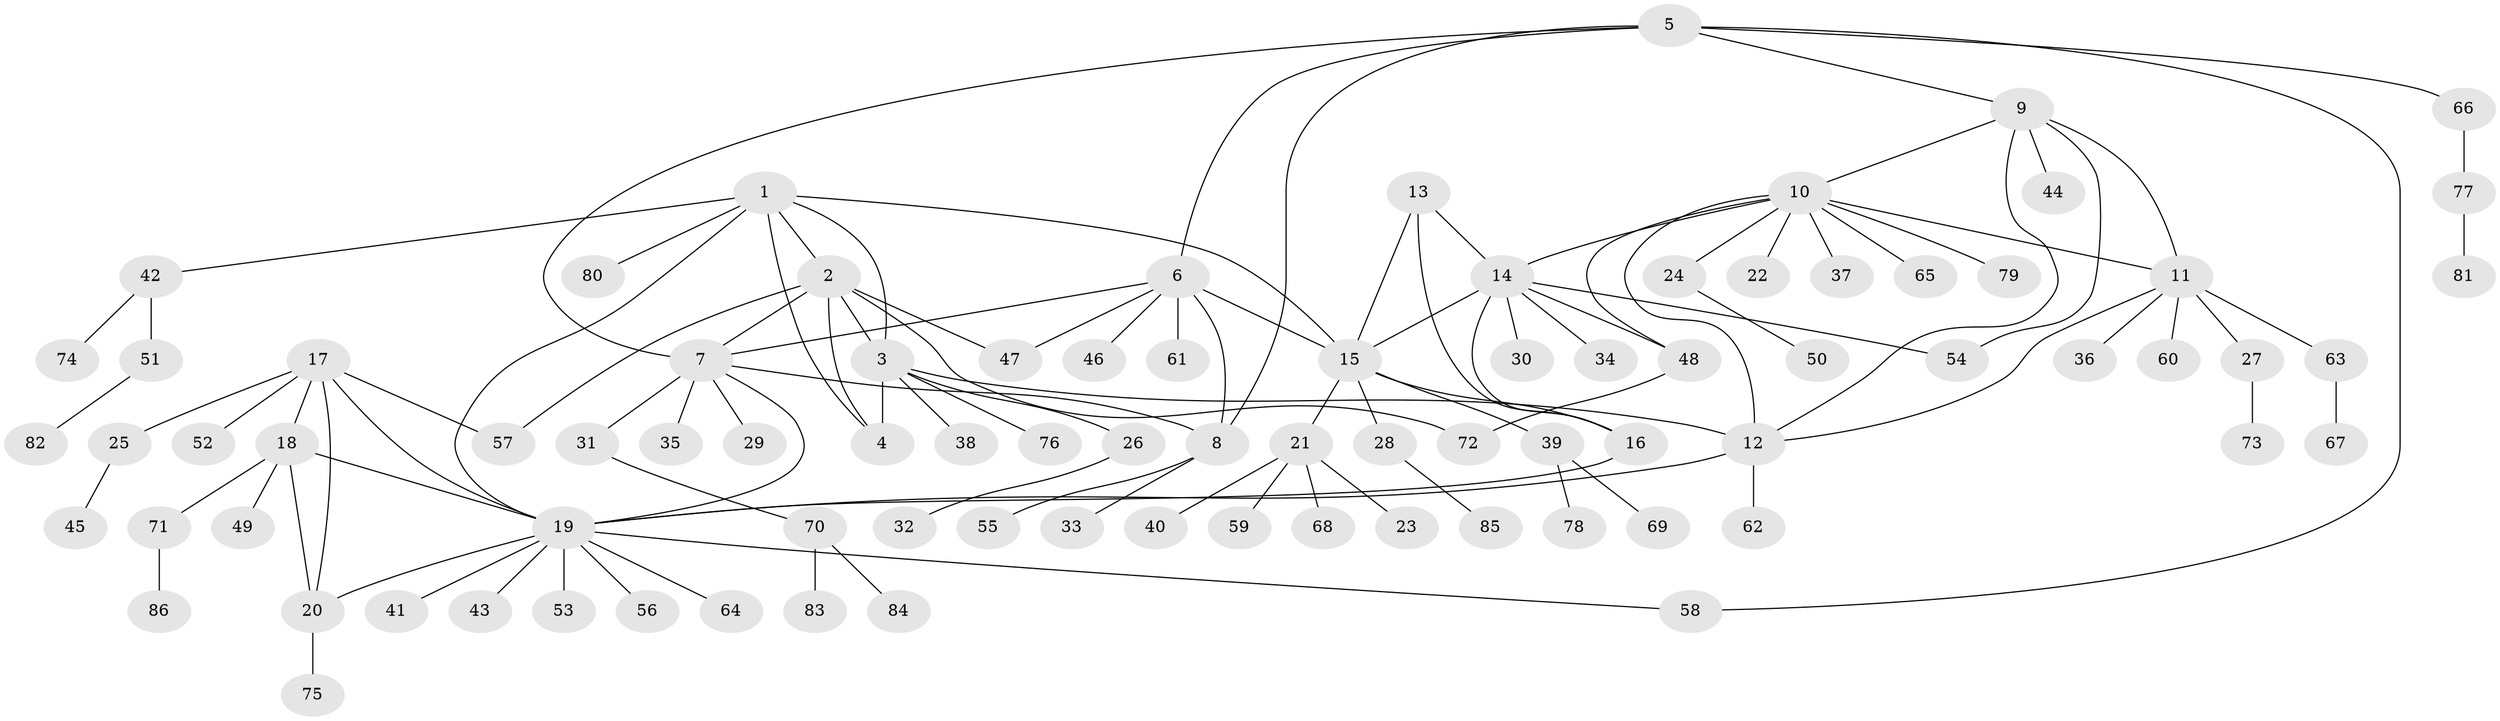 // coarse degree distribution, {6: 0.09836065573770492, 8: 0.01639344262295082, 4: 0.04918032786885246, 9: 0.01639344262295082, 7: 0.04918032786885246, 14: 0.01639344262295082, 5: 0.01639344262295082, 3: 0.03278688524590164, 1: 0.6065573770491803, 2: 0.09836065573770492}
// Generated by graph-tools (version 1.1) at 2025/24/03/03/25 07:24:16]
// undirected, 86 vertices, 112 edges
graph export_dot {
graph [start="1"]
  node [color=gray90,style=filled];
  1;
  2;
  3;
  4;
  5;
  6;
  7;
  8;
  9;
  10;
  11;
  12;
  13;
  14;
  15;
  16;
  17;
  18;
  19;
  20;
  21;
  22;
  23;
  24;
  25;
  26;
  27;
  28;
  29;
  30;
  31;
  32;
  33;
  34;
  35;
  36;
  37;
  38;
  39;
  40;
  41;
  42;
  43;
  44;
  45;
  46;
  47;
  48;
  49;
  50;
  51;
  52;
  53;
  54;
  55;
  56;
  57;
  58;
  59;
  60;
  61;
  62;
  63;
  64;
  65;
  66;
  67;
  68;
  69;
  70;
  71;
  72;
  73;
  74;
  75;
  76;
  77;
  78;
  79;
  80;
  81;
  82;
  83;
  84;
  85;
  86;
  1 -- 2;
  1 -- 3;
  1 -- 4;
  1 -- 15;
  1 -- 19;
  1 -- 42;
  1 -- 80;
  2 -- 3;
  2 -- 4;
  2 -- 7;
  2 -- 47;
  2 -- 57;
  2 -- 72;
  3 -- 4;
  3 -- 12;
  3 -- 26;
  3 -- 38;
  3 -- 76;
  5 -- 6;
  5 -- 7;
  5 -- 8;
  5 -- 9;
  5 -- 58;
  5 -- 66;
  6 -- 7;
  6 -- 8;
  6 -- 15;
  6 -- 46;
  6 -- 47;
  6 -- 61;
  7 -- 8;
  7 -- 19;
  7 -- 29;
  7 -- 31;
  7 -- 35;
  8 -- 33;
  8 -- 55;
  9 -- 10;
  9 -- 11;
  9 -- 12;
  9 -- 44;
  9 -- 54;
  10 -- 11;
  10 -- 12;
  10 -- 14;
  10 -- 22;
  10 -- 24;
  10 -- 37;
  10 -- 48;
  10 -- 65;
  10 -- 79;
  11 -- 12;
  11 -- 27;
  11 -- 36;
  11 -- 60;
  11 -- 63;
  12 -- 19;
  12 -- 62;
  13 -- 14;
  13 -- 15;
  13 -- 16;
  14 -- 15;
  14 -- 16;
  14 -- 30;
  14 -- 34;
  14 -- 48;
  14 -- 54;
  15 -- 16;
  15 -- 21;
  15 -- 28;
  15 -- 39;
  16 -- 19;
  17 -- 18;
  17 -- 19;
  17 -- 20;
  17 -- 25;
  17 -- 52;
  17 -- 57;
  18 -- 19;
  18 -- 20;
  18 -- 49;
  18 -- 71;
  19 -- 20;
  19 -- 41;
  19 -- 43;
  19 -- 53;
  19 -- 56;
  19 -- 58;
  19 -- 64;
  20 -- 75;
  21 -- 23;
  21 -- 40;
  21 -- 59;
  21 -- 68;
  24 -- 50;
  25 -- 45;
  26 -- 32;
  27 -- 73;
  28 -- 85;
  31 -- 70;
  39 -- 69;
  39 -- 78;
  42 -- 51;
  42 -- 74;
  48 -- 72;
  51 -- 82;
  63 -- 67;
  66 -- 77;
  70 -- 83;
  70 -- 84;
  71 -- 86;
  77 -- 81;
}
